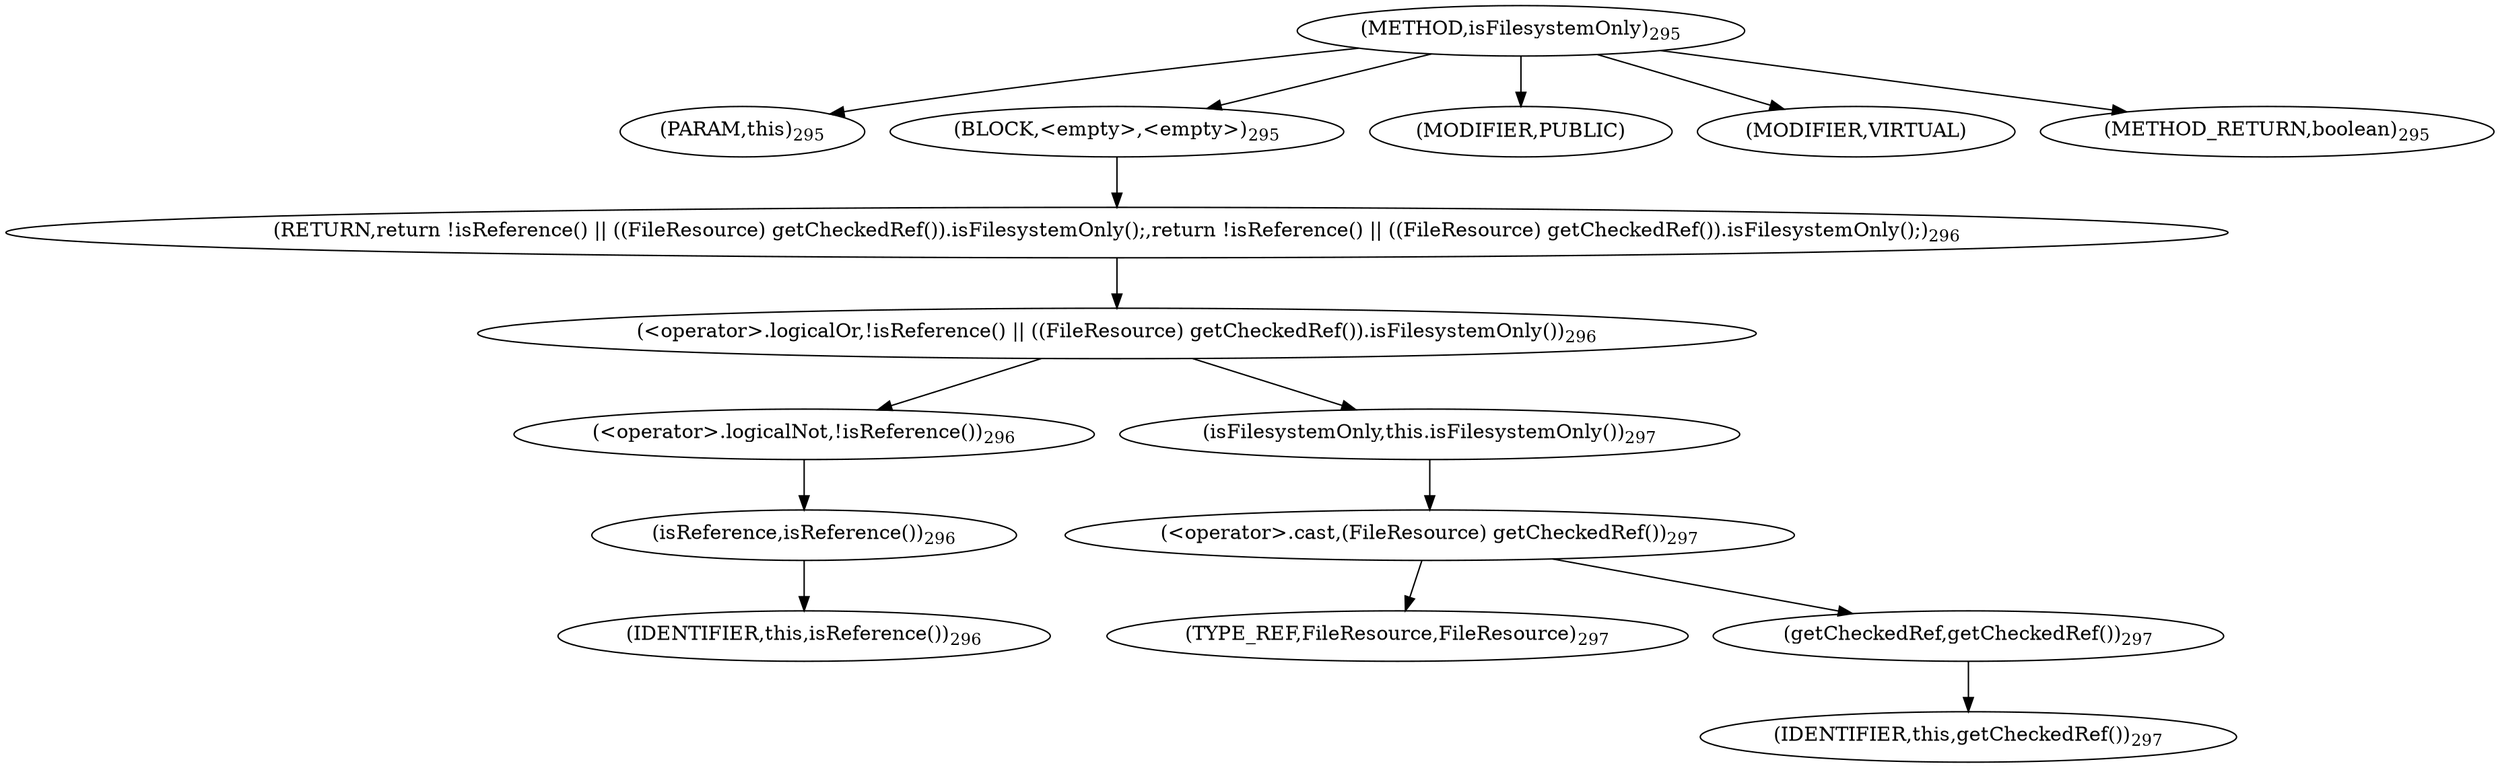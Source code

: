 digraph "isFilesystemOnly" {  
"565" [label = <(METHOD,isFilesystemOnly)<SUB>295</SUB>> ]
"75" [label = <(PARAM,this)<SUB>295</SUB>> ]
"566" [label = <(BLOCK,&lt;empty&gt;,&lt;empty&gt;)<SUB>295</SUB>> ]
"567" [label = <(RETURN,return !isReference() || ((FileResource) getCheckedRef()).isFilesystemOnly();,return !isReference() || ((FileResource) getCheckedRef()).isFilesystemOnly();)<SUB>296</SUB>> ]
"568" [label = <(&lt;operator&gt;.logicalOr,!isReference() || ((FileResource) getCheckedRef()).isFilesystemOnly())<SUB>296</SUB>> ]
"569" [label = <(&lt;operator&gt;.logicalNot,!isReference())<SUB>296</SUB>> ]
"570" [label = <(isReference,isReference())<SUB>296</SUB>> ]
"74" [label = <(IDENTIFIER,this,isReference())<SUB>296</SUB>> ]
"571" [label = <(isFilesystemOnly,this.isFilesystemOnly())<SUB>297</SUB>> ]
"572" [label = <(&lt;operator&gt;.cast,(FileResource) getCheckedRef())<SUB>297</SUB>> ]
"573" [label = <(TYPE_REF,FileResource,FileResource)<SUB>297</SUB>> ]
"574" [label = <(getCheckedRef,getCheckedRef())<SUB>297</SUB>> ]
"76" [label = <(IDENTIFIER,this,getCheckedRef())<SUB>297</SUB>> ]
"575" [label = <(MODIFIER,PUBLIC)> ]
"576" [label = <(MODIFIER,VIRTUAL)> ]
"577" [label = <(METHOD_RETURN,boolean)<SUB>295</SUB>> ]
  "565" -> "75" 
  "565" -> "566" 
  "565" -> "575" 
  "565" -> "576" 
  "565" -> "577" 
  "566" -> "567" 
  "567" -> "568" 
  "568" -> "569" 
  "568" -> "571" 
  "569" -> "570" 
  "570" -> "74" 
  "571" -> "572" 
  "572" -> "573" 
  "572" -> "574" 
  "574" -> "76" 
}
